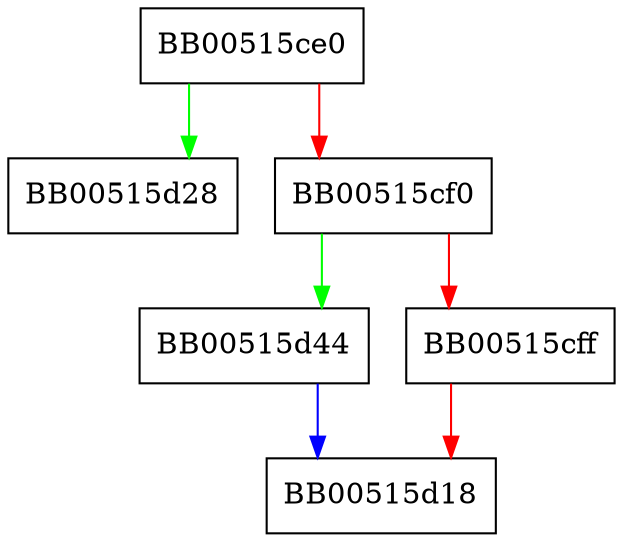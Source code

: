 digraph X509_NAME_print_ex_fp {
  node [shape="box"];
  graph [splines=ortho];
  BB00515ce0 -> BB00515d28 [color="green"];
  BB00515ce0 -> BB00515cf0 [color="red"];
  BB00515cf0 -> BB00515d44 [color="green"];
  BB00515cf0 -> BB00515cff [color="red"];
  BB00515cff -> BB00515d18 [color="red"];
  BB00515d44 -> BB00515d18 [color="blue"];
}